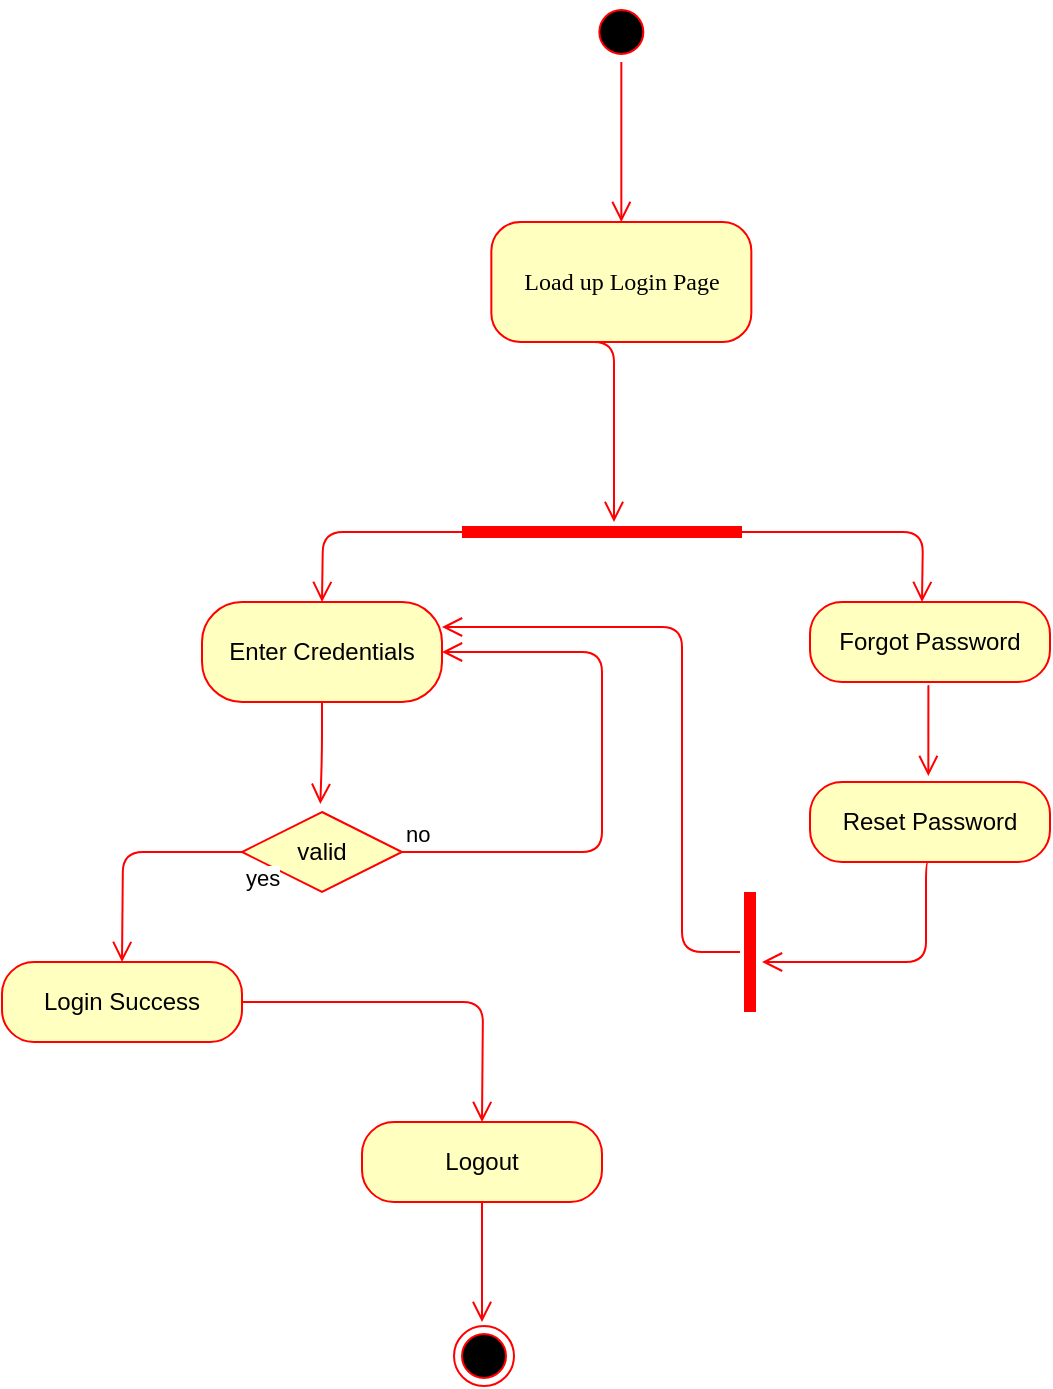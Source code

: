 <mxfile version="12.7.0" type="google"><diagram name="Page-1" id="58cdce13-f638-feb5-8d6f-7d28b1aa9fa0"><mxGraphModel dx="662" dy="1235" grid="1" gridSize="10" guides="1" tooltips="1" connect="1" arrows="1" fold="1" page="1" pageScale="1" pageWidth="1100" pageHeight="850" background="#ffffff" math="0" shadow="0"><root><mxCell id="0"/><mxCell id="1" parent="0"/><mxCell id="382b91b5511bd0f7-1" value="" style="ellipse;html=1;shape=startState;fillColor=#000000;strokeColor=#ff0000;rounded=1;shadow=0;comic=0;labelBackgroundColor=none;fontFamily=Verdana;fontSize=12;fontColor=#000000;align=center;direction=south;" parent="1" vertex="1"><mxGeometry x="534.67" y="10" width="30" height="30" as="geometry"/></mxCell><mxCell id="382b91b5511bd0f7-6" value="Load up Login Page" style="rounded=1;whiteSpace=wrap;html=1;arcSize=24;fillColor=#ffffc0;strokeColor=#ff0000;shadow=0;comic=0;labelBackgroundColor=none;fontFamily=Verdana;fontSize=12;fontColor=#000000;align=center;" parent="1" vertex="1"><mxGeometry x="484.67" y="120" width="130" height="60" as="geometry"/></mxCell><mxCell id="2a3bc250acf0617d-9" style="edgeStyle=orthogonalEdgeStyle;html=1;labelBackgroundColor=none;endArrow=open;endSize=8;strokeColor=#ff0000;fontFamily=Verdana;fontSize=12;align=left;" parent="1" source="382b91b5511bd0f7-1" target="382b91b5511bd0f7-6" edge="1"><mxGeometry relative="1" as="geometry"/></mxCell><mxCell id="FYHqBm6VFL1XlHhlIri5-4" value="Enter Credentials" style="rounded=1;whiteSpace=wrap;html=1;arcSize=40;fontColor=#000000;fillColor=#ffffc0;strokeColor=#ff0000;" vertex="1" parent="1"><mxGeometry x="340" y="310" width="120" height="50" as="geometry"/></mxCell><mxCell id="FYHqBm6VFL1XlHhlIri5-6" value="Forgot Password" style="rounded=1;whiteSpace=wrap;html=1;arcSize=40;fontColor=#000000;fillColor=#ffffc0;strokeColor=#ff0000;" vertex="1" parent="1"><mxGeometry x="644" y="310" width="120" height="40" as="geometry"/></mxCell><mxCell id="FYHqBm6VFL1XlHhlIri5-10" value="" style="shape=line;html=1;strokeWidth=6;strokeColor=#ff0000;" vertex="1" parent="1"><mxGeometry x="470" y="270" width="140" height="10" as="geometry"/></mxCell><mxCell id="FYHqBm6VFL1XlHhlIri5-11" value="" style="edgeStyle=orthogonalEdgeStyle;html=1;verticalAlign=bottom;endArrow=open;endSize=8;strokeColor=#ff0000;" edge="1" source="FYHqBm6VFL1XlHhlIri5-10" parent="1"><mxGeometry relative="1" as="geometry"><mxPoint x="400" y="310" as="targetPoint"/></mxGeometry></mxCell><mxCell id="FYHqBm6VFL1XlHhlIri5-14" value="" style="edgeStyle=orthogonalEdgeStyle;html=1;verticalAlign=bottom;endArrow=open;endSize=8;strokeColor=#ff0000;exitX=1;exitY=0.5;exitDx=0;exitDy=0;exitPerimeter=0;" edge="1" parent="1" source="FYHqBm6VFL1XlHhlIri5-10"><mxGeometry relative="1" as="geometry"><mxPoint x="700" y="310" as="targetPoint"/><mxPoint x="700" y="270" as="sourcePoint"/></mxGeometry></mxCell><mxCell id="FYHqBm6VFL1XlHhlIri5-18" value="valid" style="rhombus;whiteSpace=wrap;html=1;fillColor=#ffffc0;strokeColor=#ff0000;" vertex="1" parent="1"><mxGeometry x="360" y="415" width="80" height="40" as="geometry"/></mxCell><mxCell id="FYHqBm6VFL1XlHhlIri5-19" value="no" style="edgeStyle=orthogonalEdgeStyle;html=1;align=left;verticalAlign=bottom;endArrow=open;endSize=8;strokeColor=#ff0000;entryX=1;entryY=0.5;entryDx=0;entryDy=0;" edge="1" source="FYHqBm6VFL1XlHhlIri5-18" parent="1" target="FYHqBm6VFL1XlHhlIri5-4"><mxGeometry x="-1" relative="1" as="geometry"><mxPoint x="480" y="350" as="targetPoint"/><Array as="points"><mxPoint x="540" y="435"/><mxPoint x="540" y="335"/></Array></mxGeometry></mxCell><mxCell id="FYHqBm6VFL1XlHhlIri5-20" value="yes" style="edgeStyle=orthogonalEdgeStyle;html=1;align=left;verticalAlign=top;endArrow=open;endSize=8;strokeColor=#ff0000;" edge="1" source="FYHqBm6VFL1XlHhlIri5-18" parent="1"><mxGeometry x="-1" relative="1" as="geometry"><mxPoint x="300" y="490" as="targetPoint"/></mxGeometry></mxCell><mxCell id="FYHqBm6VFL1XlHhlIri5-27" value="Login Success" style="rounded=1;whiteSpace=wrap;html=1;arcSize=40;fontColor=#000000;fillColor=#ffffc0;strokeColor=#ff0000;" vertex="1" parent="1"><mxGeometry x="240" y="490" width="120" height="40" as="geometry"/></mxCell><mxCell id="FYHqBm6VFL1XlHhlIri5-28" value="" style="edgeStyle=orthogonalEdgeStyle;html=1;verticalAlign=bottom;endArrow=open;endSize=8;strokeColor=#ff0000;" edge="1" source="FYHqBm6VFL1XlHhlIri5-27" parent="1"><mxGeometry relative="1" as="geometry"><mxPoint x="480" y="570" as="targetPoint"/></mxGeometry></mxCell><mxCell id="FYHqBm6VFL1XlHhlIri5-29" value="Reset Password" style="rounded=1;whiteSpace=wrap;html=1;arcSize=40;fontColor=#000000;fillColor=#ffffc0;strokeColor=#ff0000;" vertex="1" parent="1"><mxGeometry x="644" y="400" width="120" height="40" as="geometry"/></mxCell><mxCell id="FYHqBm6VFL1XlHhlIri5-31" value="" style="edgeStyle=orthogonalEdgeStyle;html=1;verticalAlign=bottom;endArrow=open;endSize=8;strokeColor=#ff0000;exitX=0.5;exitY=1;exitDx=0;exitDy=0;" edge="1" parent="1" source="FYHqBm6VFL1XlHhlIri5-4"><mxGeometry relative="1" as="geometry"><mxPoint x="399.17" y="411" as="targetPoint"/><mxPoint x="399.17" y="371" as="sourcePoint"/></mxGeometry></mxCell><mxCell id="FYHqBm6VFL1XlHhlIri5-35" value="" style="edgeStyle=orthogonalEdgeStyle;html=1;verticalAlign=bottom;endArrow=open;endSize=8;strokeColor=#ff0000;exitX=0.25;exitY=1;exitDx=0;exitDy=0;" edge="1" parent="1" source="382b91b5511bd0f7-6"><mxGeometry relative="1" as="geometry"><mxPoint x="546" y="270" as="targetPoint"/><mxPoint x="546" y="197.5" as="sourcePoint"/><Array as="points"><mxPoint x="546" y="180"/></Array></mxGeometry></mxCell><mxCell id="FYHqBm6VFL1XlHhlIri5-42" style="edgeStyle=orthogonalEdgeStyle;html=1;labelBackgroundColor=none;endArrow=open;endSize=8;strokeColor=#ff0000;fontFamily=Verdana;fontSize=12;align=left;" edge="1" parent="1"><mxGeometry relative="1" as="geometry"><mxPoint x="703.17" y="377" as="sourcePoint"/><mxPoint x="703.17" y="397" as="targetPoint"/><Array as="points"><mxPoint x="703.17" y="347"/><mxPoint x="703.17" y="387"/></Array></mxGeometry></mxCell><mxCell id="FYHqBm6VFL1XlHhlIri5-43" value="" style="shape=line;html=1;strokeWidth=6;strokeColor=#ff0000;rotation=90;" vertex="1" parent="1"><mxGeometry x="584" y="480" width="60" height="10" as="geometry"/></mxCell><mxCell id="FYHqBm6VFL1XlHhlIri5-44" value="" style="edgeStyle=orthogonalEdgeStyle;html=1;verticalAlign=bottom;endArrow=open;endSize=8;strokeColor=#ff0000;entryX=1;entryY=0.25;entryDx=0;entryDy=0;" edge="1" source="FYHqBm6VFL1XlHhlIri5-43" parent="1" target="FYHqBm6VFL1XlHhlIri5-4"><mxGeometry relative="1" as="geometry"><mxPoint x="570" y="300" as="targetPoint"/><Array as="points"><mxPoint x="580" y="485"/><mxPoint x="580" y="323"/></Array></mxGeometry></mxCell><mxCell id="FYHqBm6VFL1XlHhlIri5-45" style="edgeStyle=orthogonalEdgeStyle;html=1;labelBackgroundColor=none;endArrow=open;endSize=8;strokeColor=#ff0000;fontFamily=Verdana;fontSize=12;align=left;exitX=0.5;exitY=1;exitDx=0;exitDy=0;" edge="1" parent="1" source="FYHqBm6VFL1XlHhlIri5-29"><mxGeometry relative="1" as="geometry"><mxPoint x="702.17" y="472" as="sourcePoint"/><mxPoint x="620" y="490" as="targetPoint"/><Array as="points"><mxPoint x="702" y="440"/><mxPoint x="702" y="490"/></Array></mxGeometry></mxCell><mxCell id="FYHqBm6VFL1XlHhlIri5-46" value="Logout" style="rounded=1;whiteSpace=wrap;html=1;arcSize=40;fontColor=#000000;fillColor=#ffffc0;strokeColor=#ff0000;" vertex="1" parent="1"><mxGeometry x="420" y="570" width="120" height="40" as="geometry"/></mxCell><mxCell id="FYHqBm6VFL1XlHhlIri5-47" value="" style="edgeStyle=orthogonalEdgeStyle;html=1;verticalAlign=bottom;endArrow=open;endSize=8;strokeColor=#ff0000;" edge="1" source="FYHqBm6VFL1XlHhlIri5-46" parent="1"><mxGeometry relative="1" as="geometry"><mxPoint x="480" y="670" as="targetPoint"/></mxGeometry></mxCell><mxCell id="FYHqBm6VFL1XlHhlIri5-48" value="" style="ellipse;html=1;shape=endState;fillColor=#000000;strokeColor=#ff0000;" vertex="1" parent="1"><mxGeometry x="466" y="672" width="30" height="30" as="geometry"/></mxCell></root></mxGraphModel></diagram></mxfile>
